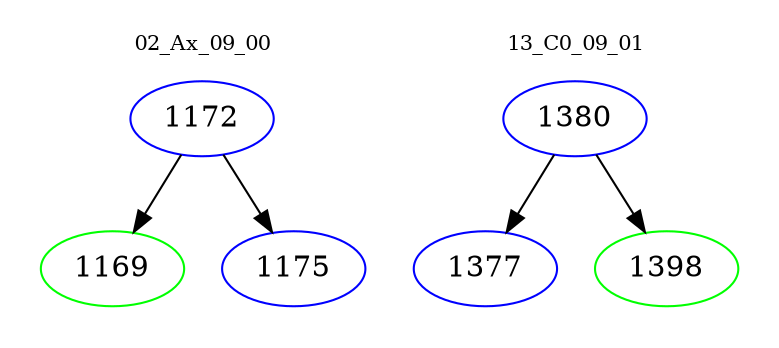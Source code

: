 digraph{
subgraph cluster_0 {
color = white
label = "02_Ax_09_00";
fontsize=10;
T0_1172 [label="1172", color="blue"]
T0_1172 -> T0_1169 [color="black"]
T0_1169 [label="1169", color="green"]
T0_1172 -> T0_1175 [color="black"]
T0_1175 [label="1175", color="blue"]
}
subgraph cluster_1 {
color = white
label = "13_C0_09_01";
fontsize=10;
T1_1380 [label="1380", color="blue"]
T1_1380 -> T1_1377 [color="black"]
T1_1377 [label="1377", color="blue"]
T1_1380 -> T1_1398 [color="black"]
T1_1398 [label="1398", color="green"]
}
}
